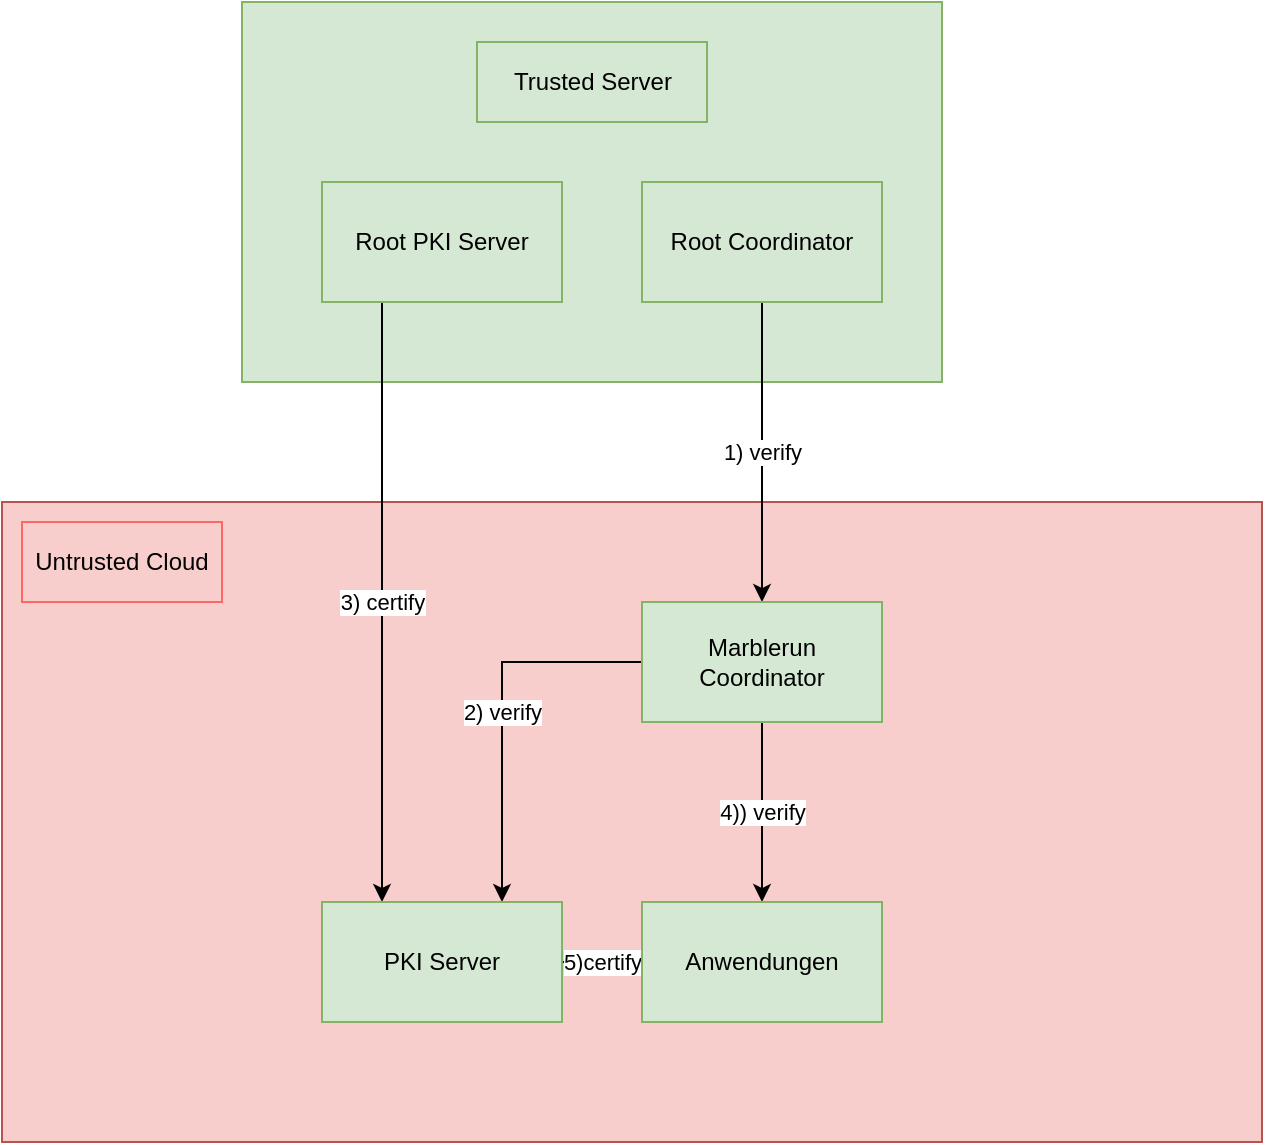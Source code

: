 <mxfile version="23.1.1" type="github">
  <diagram name="Page-1" id="cIMbMJxQSpXa-NuSwrTK">
    <mxGraphModel dx="1434" dy="738" grid="1" gridSize="10" guides="1" tooltips="1" connect="1" arrows="1" fold="1" page="1" pageScale="1" pageWidth="827" pageHeight="1169" math="0" shadow="0">
      <root>
        <mxCell id="0" />
        <mxCell id="1" parent="0" />
        <mxCell id="-ZpkZbbuAh3ve9ggYebG-2" value="" style="rounded=0;whiteSpace=wrap;html=1;strokeColor=#b85450;fillColor=#f8cecc;" parent="1" vertex="1">
          <mxGeometry x="110" y="610" width="630" height="320" as="geometry" />
        </mxCell>
        <mxCell id="-ZpkZbbuAh3ve9ggYebG-3" value="" style="rounded=0;whiteSpace=wrap;html=1;strokeColor=#82b366;fillColor=#d5e8d4;" parent="1" vertex="1">
          <mxGeometry x="230" y="360" width="350" height="190" as="geometry" />
        </mxCell>
        <mxCell id="-ZpkZbbuAh3ve9ggYebG-4" value="Trusted Server" style="text;html=1;strokeColor=#82b366;fillColor=#d5e8d4;align=center;verticalAlign=middle;whiteSpace=wrap;rounded=0;" parent="1" vertex="1">
          <mxGeometry x="347.5" y="380" width="115" height="40" as="geometry" />
        </mxCell>
        <mxCell id="jFlQsydw30VcvNYi82OH-3" value="3) certify" style="edgeStyle=orthogonalEdgeStyle;rounded=0;orthogonalLoop=1;jettySize=auto;html=1;exitX=0.25;exitY=1;exitDx=0;exitDy=0;entryX=0.25;entryY=0;entryDx=0;entryDy=0;" edge="1" parent="1" source="-ZpkZbbuAh3ve9ggYebG-6" target="-ZpkZbbuAh3ve9ggYebG-17">
          <mxGeometry relative="1" as="geometry" />
        </mxCell>
        <mxCell id="-ZpkZbbuAh3ve9ggYebG-6" value="Root PKI Server" style="rounded=0;whiteSpace=wrap;html=1;fillColor=#d5e8d4;strokeColor=#82b366;" parent="1" vertex="1">
          <mxGeometry x="270" y="450" width="120" height="60" as="geometry" />
        </mxCell>
        <mxCell id="-ZpkZbbuAh3ve9ggYebG-42" value="1) verify" style="edgeStyle=orthogonalEdgeStyle;rounded=0;orthogonalLoop=1;jettySize=auto;html=1;exitX=0.5;exitY=1;exitDx=0;exitDy=0;entryX=0.5;entryY=0;entryDx=0;entryDy=0;" parent="1" source="-ZpkZbbuAh3ve9ggYebG-9" target="-ZpkZbbuAh3ve9ggYebG-14" edge="1">
          <mxGeometry relative="1" as="geometry">
            <mxPoint as="offset" />
          </mxGeometry>
        </mxCell>
        <mxCell id="-ZpkZbbuAh3ve9ggYebG-9" value="Root Coordinator" style="rounded=0;whiteSpace=wrap;html=1;fillColor=#d5e8d4;strokeColor=#82b366;" parent="1" vertex="1">
          <mxGeometry x="430" y="450" width="120" height="60" as="geometry" />
        </mxCell>
        <mxCell id="-ZpkZbbuAh3ve9ggYebG-10" value="Untrusted Cloud" style="text;html=1;strokeColor=#FF6666;fillColor=#f8cecc;align=center;verticalAlign=middle;whiteSpace=wrap;rounded=0;" parent="1" vertex="1">
          <mxGeometry x="120" y="620" width="100" height="40" as="geometry" />
        </mxCell>
        <mxCell id="jFlQsydw30VcvNYi82OH-2" value="2) verify" style="edgeStyle=orthogonalEdgeStyle;rounded=0;orthogonalLoop=1;jettySize=auto;html=1;exitX=0;exitY=0.5;exitDx=0;exitDy=0;entryX=0.75;entryY=0;entryDx=0;entryDy=0;" edge="1" parent="1" source="-ZpkZbbuAh3ve9ggYebG-14" target="-ZpkZbbuAh3ve9ggYebG-17">
          <mxGeometry relative="1" as="geometry" />
        </mxCell>
        <mxCell id="jFlQsydw30VcvNYi82OH-4" value="4)) verify" style="edgeStyle=orthogonalEdgeStyle;rounded=0;orthogonalLoop=1;jettySize=auto;html=1;exitX=0.5;exitY=1;exitDx=0;exitDy=0;entryX=0.5;entryY=0;entryDx=0;entryDy=0;" edge="1" parent="1" source="-ZpkZbbuAh3ve9ggYebG-14" target="-ZpkZbbuAh3ve9ggYebG-18">
          <mxGeometry relative="1" as="geometry" />
        </mxCell>
        <mxCell id="-ZpkZbbuAh3ve9ggYebG-14" value="Marblerun Coordinator" style="rounded=0;whiteSpace=wrap;html=1;fillColor=#d5e8d4;strokeColor=#82b366;" parent="1" vertex="1">
          <mxGeometry x="430" y="660" width="120" height="60" as="geometry" />
        </mxCell>
        <mxCell id="jFlQsydw30VcvNYi82OH-5" value="5)certify" style="edgeStyle=orthogonalEdgeStyle;rounded=0;orthogonalLoop=1;jettySize=auto;html=1;exitX=1;exitY=0.5;exitDx=0;exitDy=0;entryX=0;entryY=0.5;entryDx=0;entryDy=0;" edge="1" parent="1" source="-ZpkZbbuAh3ve9ggYebG-17" target="-ZpkZbbuAh3ve9ggYebG-18">
          <mxGeometry relative="1" as="geometry" />
        </mxCell>
        <mxCell id="-ZpkZbbuAh3ve9ggYebG-17" value="PKI Server" style="rounded=0;whiteSpace=wrap;html=1;fillColor=#d5e8d4;strokeColor=#82b366;" parent="1" vertex="1">
          <mxGeometry x="270" y="810" width="120" height="60" as="geometry" />
        </mxCell>
        <mxCell id="-ZpkZbbuAh3ve9ggYebG-18" value="Anwendungen" style="rounded=0;whiteSpace=wrap;html=1;fillColor=#d5e8d4;strokeColor=#82b366;" parent="1" vertex="1">
          <mxGeometry x="430" y="810" width="120" height="60" as="geometry" />
        </mxCell>
      </root>
    </mxGraphModel>
  </diagram>
</mxfile>
